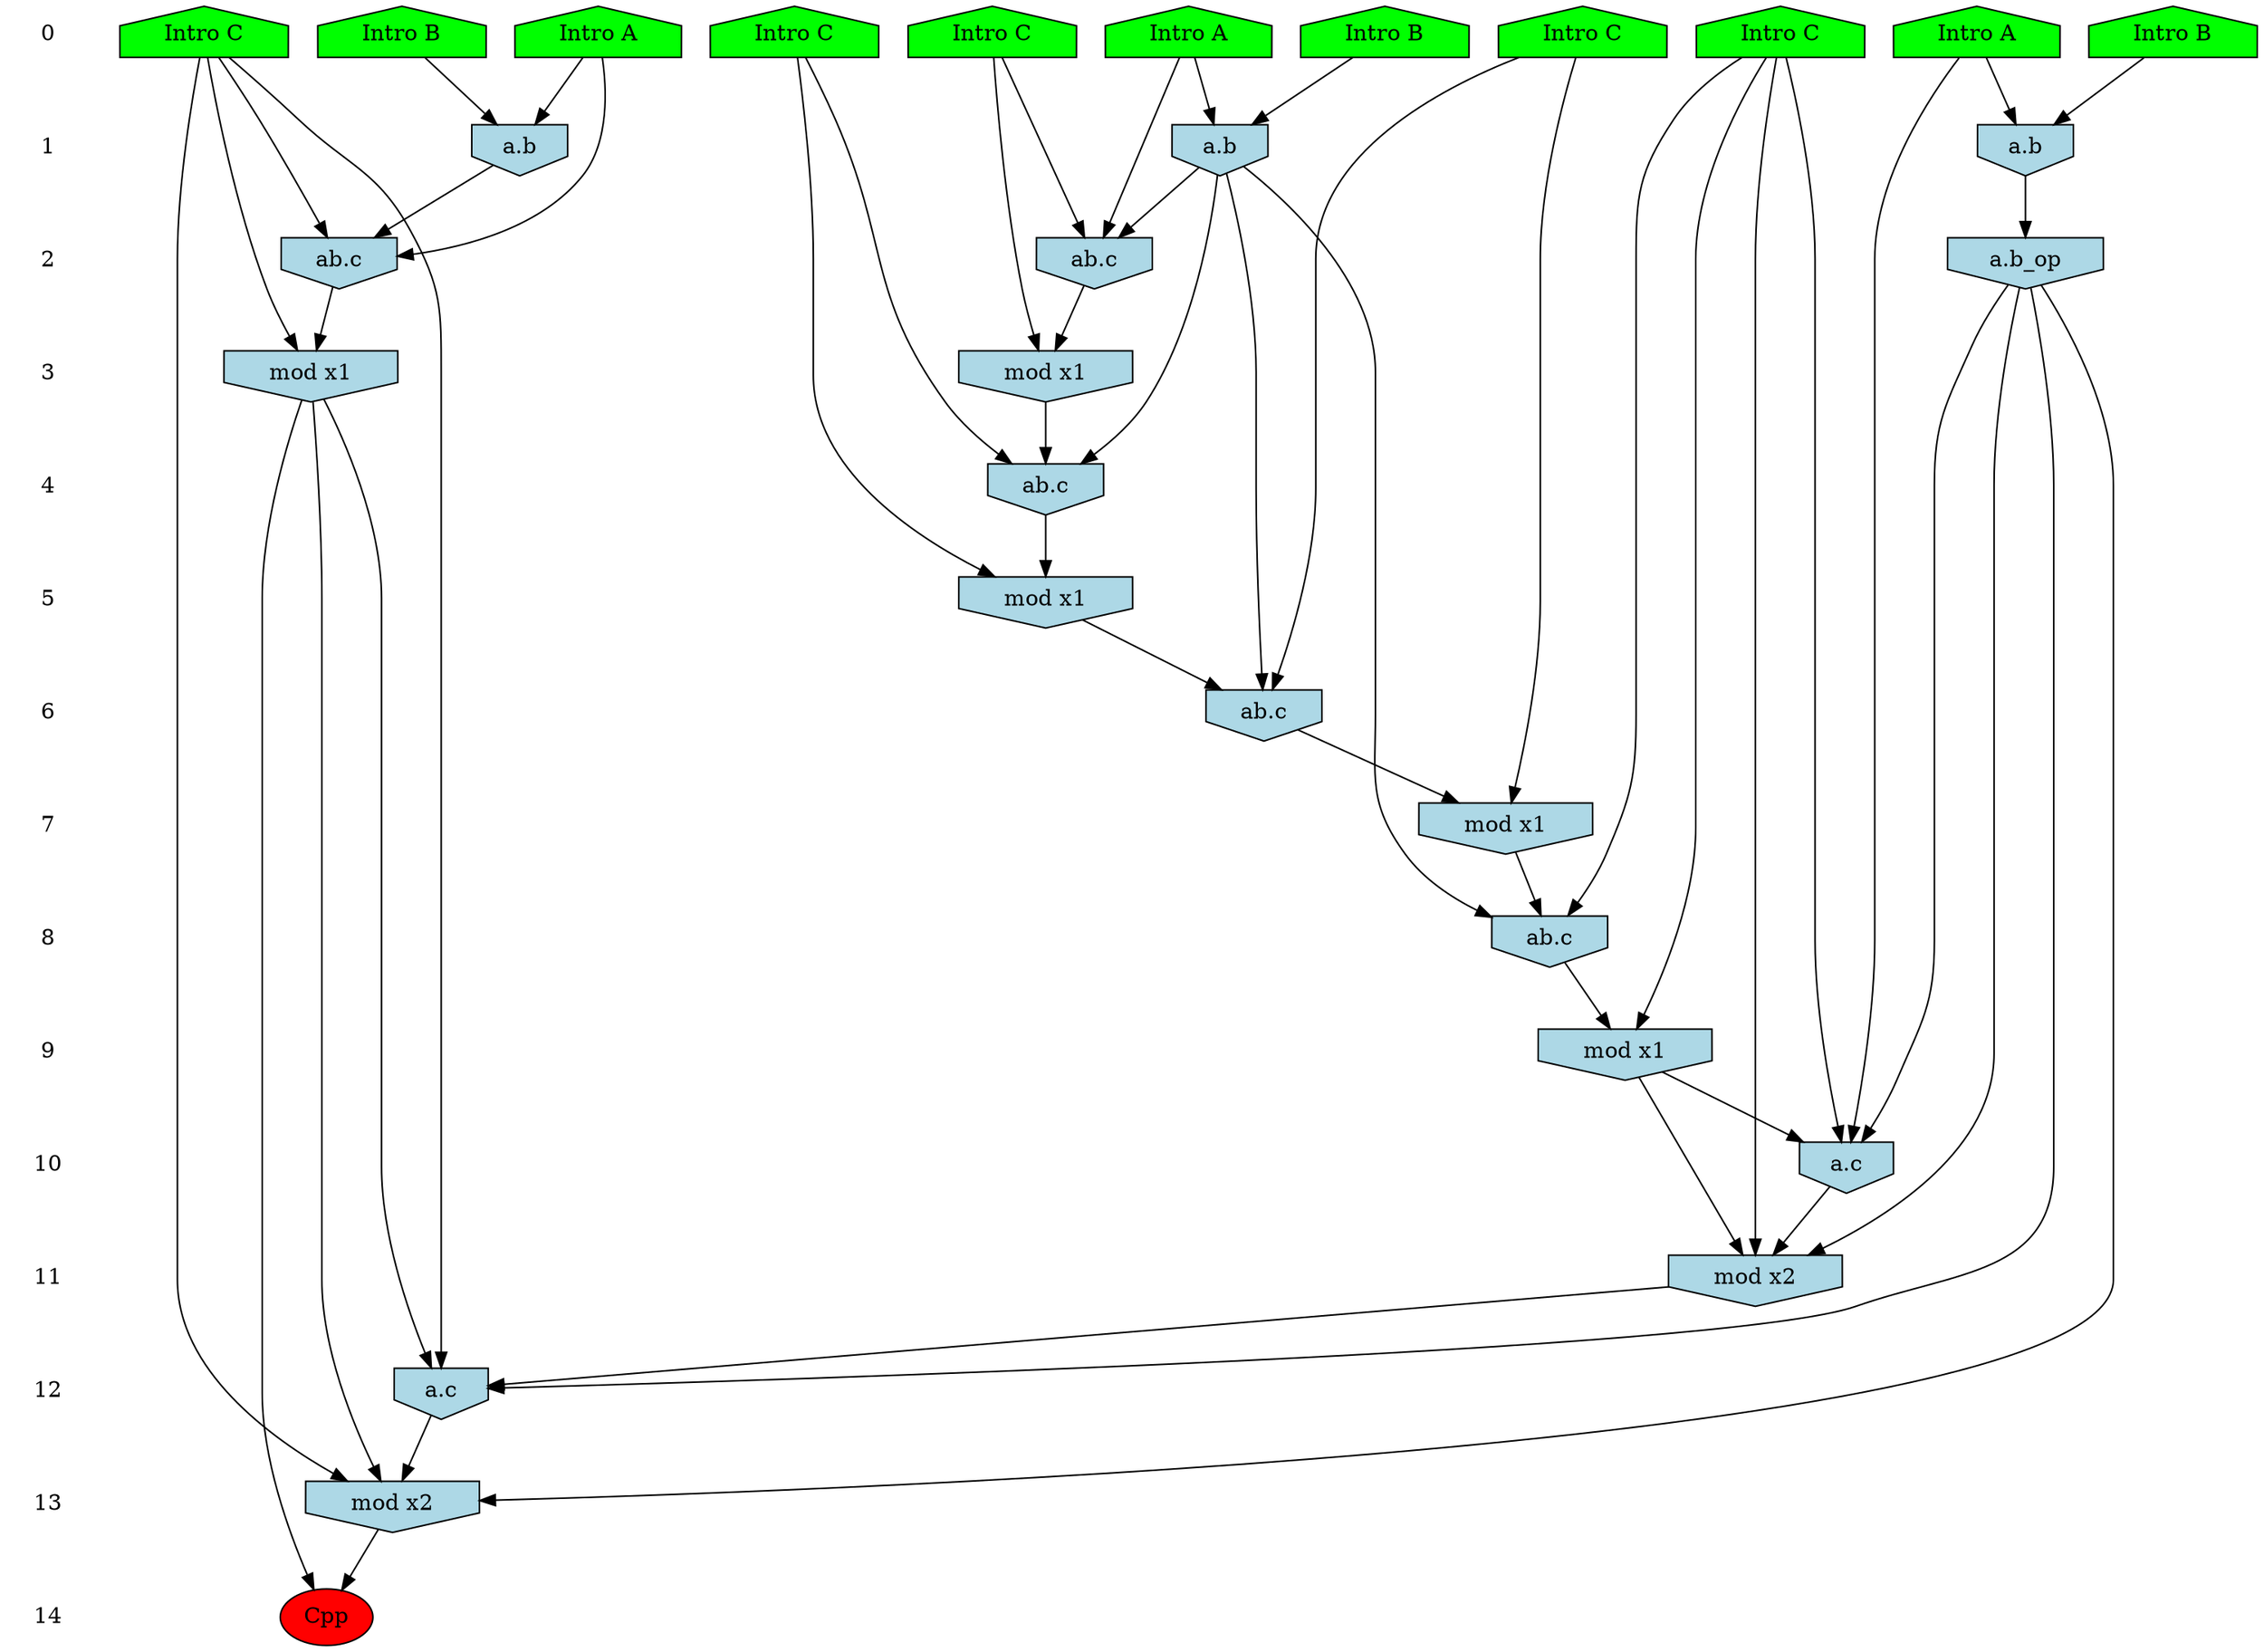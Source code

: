 /* Compression of 1 causal flows obtained in average at 1.525221E+01 t.u */
/* Compressed causal flows were: [2526] */
digraph G{
 ranksep=.5 ; 
{ rank = same ; "0" [shape=plaintext] ; node_1 [label ="Intro A", shape=house, style=filled, fillcolor=green] ;
node_2 [label ="Intro A", shape=house, style=filled, fillcolor=green] ;
node_3 [label ="Intro B", shape=house, style=filled, fillcolor=green] ;
node_4 [label ="Intro A", shape=house, style=filled, fillcolor=green] ;
node_5 [label ="Intro B", shape=house, style=filled, fillcolor=green] ;
node_6 [label ="Intro B", shape=house, style=filled, fillcolor=green] ;
node_7 [label ="Intro C", shape=house, style=filled, fillcolor=green] ;
node_8 [label ="Intro C", shape=house, style=filled, fillcolor=green] ;
node_9 [label ="Intro C", shape=house, style=filled, fillcolor=green] ;
node_10 [label ="Intro C", shape=house, style=filled, fillcolor=green] ;
node_11 [label ="Intro C", shape=house, style=filled, fillcolor=green] ;
}
{ rank = same ; "1" [shape=plaintext] ; node_12 [label="a.b", shape=invhouse, style=filled, fillcolor = lightblue] ;
node_16 [label="a.b", shape=invhouse, style=filled, fillcolor = lightblue] ;
node_18 [label="a.b", shape=invhouse, style=filled, fillcolor = lightblue] ;
}
{ rank = same ; "2" [shape=plaintext] ; node_13 [label="ab.c", shape=invhouse, style=filled, fillcolor = lightblue] ;
node_17 [label="a.b_op", shape=invhouse, style=filled, fillcolor = lightblue] ;
node_19 [label="ab.c", shape=invhouse, style=filled, fillcolor = lightblue] ;
}
{ rank = same ; "3" [shape=plaintext] ; node_14 [label="mod x1", shape=invhouse, style=filled, fillcolor = lightblue] ;
node_22 [label="mod x1", shape=invhouse, style=filled, fillcolor = lightblue] ;
}
{ rank = same ; "4" [shape=plaintext] ; node_15 [label="ab.c", shape=invhouse, style=filled, fillcolor = lightblue] ;
}
{ rank = same ; "5" [shape=plaintext] ; node_20 [label="mod x1", shape=invhouse, style=filled, fillcolor = lightblue] ;
}
{ rank = same ; "6" [shape=plaintext] ; node_21 [label="ab.c", shape=invhouse, style=filled, fillcolor = lightblue] ;
}
{ rank = same ; "7" [shape=plaintext] ; node_23 [label="mod x1", shape=invhouse, style=filled, fillcolor = lightblue] ;
}
{ rank = same ; "8" [shape=plaintext] ; node_24 [label="ab.c", shape=invhouse, style=filled, fillcolor = lightblue] ;
}
{ rank = same ; "9" [shape=plaintext] ; node_25 [label="mod x1", shape=invhouse, style=filled, fillcolor = lightblue] ;
}
{ rank = same ; "10" [shape=plaintext] ; node_26 [label="a.c", shape=invhouse, style=filled, fillcolor = lightblue] ;
}
{ rank = same ; "11" [shape=plaintext] ; node_27 [label="mod x2", shape=invhouse, style=filled, fillcolor = lightblue] ;
}
{ rank = same ; "12" [shape=plaintext] ; node_28 [label="a.c", shape=invhouse, style=filled, fillcolor = lightblue] ;
}
{ rank = same ; "13" [shape=plaintext] ; node_29 [label="mod x2", shape=invhouse, style=filled, fillcolor = lightblue] ;
}
{ rank = same ; "14" [shape=plaintext] ; node_30 [label ="Cpp", style=filled, fillcolor=red] ;
}
"0" -> "1" [style="invis"]; 
"1" -> "2" [style="invis"]; 
"2" -> "3" [style="invis"]; 
"3" -> "4" [style="invis"]; 
"4" -> "5" [style="invis"]; 
"5" -> "6" [style="invis"]; 
"6" -> "7" [style="invis"]; 
"7" -> "8" [style="invis"]; 
"8" -> "9" [style="invis"]; 
"9" -> "10" [style="invis"]; 
"10" -> "11" [style="invis"]; 
"11" -> "12" [style="invis"]; 
"12" -> "13" [style="invis"]; 
"13" -> "14" [style="invis"]; 
node_4 -> node_12
node_5 -> node_12
node_4 -> node_13
node_10 -> node_13
node_12 -> node_13
node_10 -> node_14
node_13 -> node_14
node_7 -> node_15
node_12 -> node_15
node_14 -> node_15
node_2 -> node_16
node_3 -> node_16
node_16 -> node_17
node_1 -> node_18
node_6 -> node_18
node_1 -> node_19
node_11 -> node_19
node_18 -> node_19
node_7 -> node_20
node_15 -> node_20
node_9 -> node_21
node_12 -> node_21
node_20 -> node_21
node_11 -> node_22
node_19 -> node_22
node_9 -> node_23
node_21 -> node_23
node_8 -> node_24
node_12 -> node_24
node_23 -> node_24
node_8 -> node_25
node_24 -> node_25
node_2 -> node_26
node_8 -> node_26
node_17 -> node_26
node_25 -> node_26
node_8 -> node_27
node_17 -> node_27
node_25 -> node_27
node_26 -> node_27
node_11 -> node_28
node_17 -> node_28
node_22 -> node_28
node_27 -> node_28
node_11 -> node_29
node_17 -> node_29
node_22 -> node_29
node_28 -> node_29
node_22 -> node_30
node_29 -> node_30
}
/*
 Dot generation time: 0.000946
*/